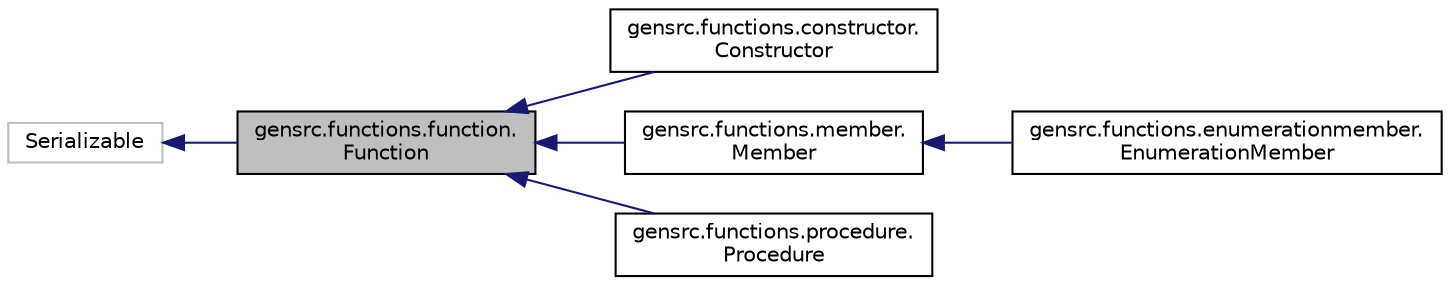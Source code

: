digraph "gensrc.functions.function.Function"
{
  edge [fontname="Helvetica",fontsize="10",labelfontname="Helvetica",labelfontsize="10"];
  node [fontname="Helvetica",fontsize="10",shape=record];
  rankdir="LR";
  Node0 [label="gensrc.functions.function.\lFunction",height=0.2,width=0.4,color="black", fillcolor="grey75", style="filled", fontcolor="black"];
  Node1 -> Node0 [dir="back",color="midnightblue",fontsize="10",style="solid",fontname="Helvetica"];
  Node1 [label="Serializable",height=0.2,width=0.4,color="grey75", fillcolor="white", style="filled"];
  Node0 -> Node2 [dir="back",color="midnightblue",fontsize="10",style="solid",fontname="Helvetica"];
  Node2 [label="gensrc.functions.constructor.\lConstructor",height=0.2,width=0.4,color="black", fillcolor="white", style="filled",URL="$classgensrc_1_1functions_1_1constructor_1_1_constructor.html"];
  Node0 -> Node3 [dir="back",color="midnightblue",fontsize="10",style="solid",fontname="Helvetica"];
  Node3 [label="gensrc.functions.member.\lMember",height=0.2,width=0.4,color="black", fillcolor="white", style="filled",URL="$classgensrc_1_1functions_1_1member_1_1_member.html"];
  Node3 -> Node4 [dir="back",color="midnightblue",fontsize="10",style="solid",fontname="Helvetica"];
  Node4 [label="gensrc.functions.enumerationmember.\lEnumerationMember",height=0.2,width=0.4,color="black", fillcolor="white", style="filled",URL="$classgensrc_1_1functions_1_1enumerationmember_1_1_enumeration_member.html"];
  Node0 -> Node5 [dir="back",color="midnightblue",fontsize="10",style="solid",fontname="Helvetica"];
  Node5 [label="gensrc.functions.procedure.\lProcedure",height=0.2,width=0.4,color="black", fillcolor="white", style="filled",URL="$classgensrc_1_1functions_1_1procedure_1_1_procedure.html"];
}
